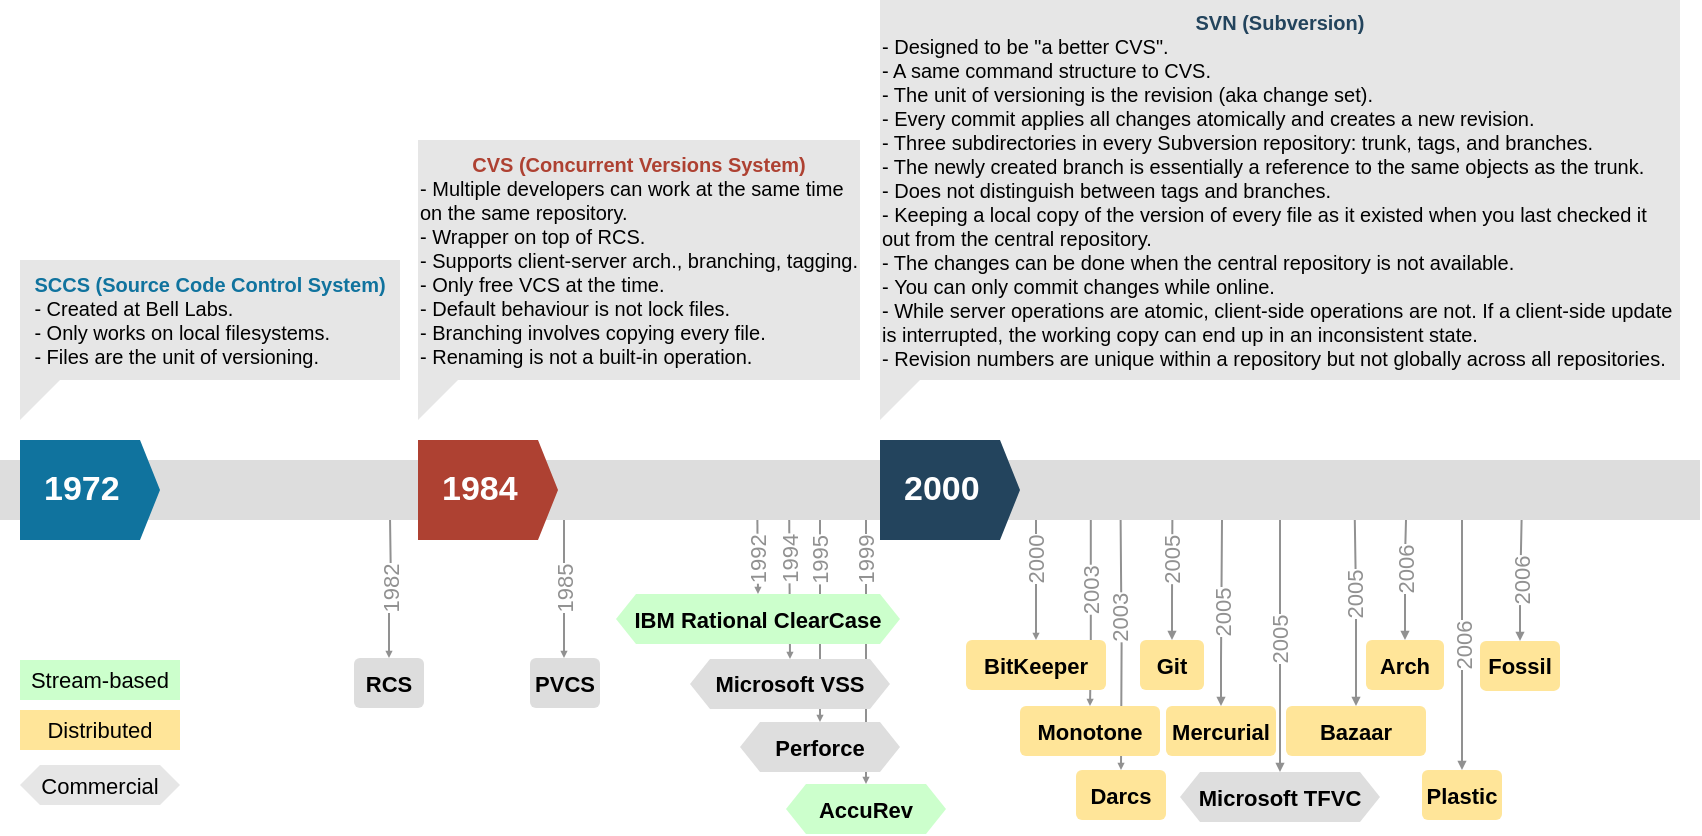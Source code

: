<mxfile version="16.5.1" type="device"><diagram id="IjE8HqAcL6E13feZMnLu" name="Page-2"><mxGraphModel dx="868" dy="530" grid="1" gridSize="10" guides="1" tooltips="1" connect="1" arrows="1" fold="1" page="1" pageScale="1" pageWidth="850" pageHeight="1100" math="0" shadow="0"><root><mxCell id="DAi1e-nHNm8KY0hQM4rs-0"/><mxCell id="DAi1e-nHNm8KY0hQM4rs-1" parent="DAi1e-nHNm8KY0hQM4rs-0"/><mxCell id="BOz5djBrKSokpnLPenV2-13" value="&lt;font color=&quot;#919191&quot;&gt;1985&lt;/font&gt;" style="edgeStyle=orthogonalEdgeStyle;rounded=0;orthogonalLoop=1;jettySize=auto;html=1;fontColor=#000000;endArrow=none;endFill=0;startArrow=block;startFill=1;endSize=2;startSize=1;horizontal=0;strokeColor=#919191;" parent="DAi1e-nHNm8KY0hQM4rs-1" source="BOz5djBrKSokpnLPenV2-11" edge="1"><mxGeometry relative="1" as="geometry"><mxPoint x="282" y="290" as="targetPoint"/></mxGeometry></mxCell><mxCell id="BOz5djBrKSokpnLPenV2-11" value="&lt;font style=&quot;font-size: 11px;&quot;&gt;&lt;font style=&quot;font-size: 11px;&quot;&gt;&lt;b style=&quot;font-size: 11px;&quot;&gt;PVCS&lt;/b&gt;&lt;/font&gt;&lt;br style=&quot;font-size: 11px;&quot;&gt;&lt;/font&gt;" style="rounded=1;strokeColor=none;fillColor=#DDDDDD;align=center;arcSize=12;verticalAlign=top;whiteSpace=wrap;html=1;fontSize=11;fontColor=#000000;" parent="DAi1e-nHNm8KY0hQM4rs-1" vertex="1"><mxGeometry x="265" y="359" width="35" height="25" as="geometry"/></mxCell><mxCell id="BOz5djBrKSokpnLPenV2-20" value="1995" style="edgeStyle=orthogonalEdgeStyle;rounded=0;orthogonalLoop=1;jettySize=auto;html=1;fontColor=#919191;endArrow=none;endFill=0;exitX=0.5;exitY=0;exitDx=0;exitDy=0;startArrow=block;startFill=1;startSize=1;horizontal=0;strokeColor=#919191;" parent="DAi1e-nHNm8KY0hQM4rs-1" source="BOz5djBrKSokpnLPenV2-19" edge="1"><mxGeometry x="0.604" relative="1" as="geometry"><mxPoint x="409" y="440" as="sourcePoint"/><mxPoint x="410" y="290" as="targetPoint"/><mxPoint as="offset"/></mxGeometry></mxCell><mxCell id="BOz5djBrKSokpnLPenV2-21" value="2000" style="edgeStyle=orthogonalEdgeStyle;rounded=0;orthogonalLoop=1;jettySize=auto;html=1;fontColor=#919191;endArrow=block;endFill=1;entryX=0.5;entryY=0;entryDx=0;entryDy=0;endSize=1;horizontal=0;strokeColor=#919191;" parent="DAi1e-nHNm8KY0hQM4rs-1" target="BOz5djBrKSokpnLPenV2-25" edge="1"><mxGeometry x="-0.311" relative="1" as="geometry"><mxPoint x="518" y="289" as="sourcePoint"/><mxPoint x="539" y="259.96" as="targetPoint"/><Array as="points"><mxPoint x="518" y="290"/><mxPoint x="518" y="290"/></Array><mxPoint as="offset"/></mxGeometry></mxCell><mxCell id="BOz5djBrKSokpnLPenV2-28" value="1999" style="edgeStyle=orthogonalEdgeStyle;rounded=0;orthogonalLoop=1;jettySize=auto;html=1;fontColor=#919191;endArrow=block;endFill=1;entryX=0.5;entryY=0;entryDx=0;entryDy=0;endSize=1;horizontal=0;startArrow=none;strokeColor=#919191;" parent="DAi1e-nHNm8KY0hQM4rs-1" target="BOz5djBrKSokpnLPenV2-23" edge="1"><mxGeometry x="-0.697" relative="1" as="geometry"><mxPoint x="433" y="290" as="sourcePoint"/><mxPoint x="541" y="249" as="targetPoint"/><Array as="points"><mxPoint x="433" y="290"/></Array><mxPoint as="offset"/></mxGeometry></mxCell><mxCell id="BOz5djBrKSokpnLPenV2-29" value="2005" style="edgeStyle=orthogonalEdgeStyle;rounded=0;orthogonalLoop=1;jettySize=auto;html=1;fontColor=#919191;endArrow=none;endFill=0;exitX=0.5;exitY=0;exitDx=0;exitDy=0;startArrow=block;startFill=1;endSize=2;startSize=2;horizontal=0;strokeColor=#919191;" parent="DAi1e-nHNm8KY0hQM4rs-1" source="BOz5djBrKSokpnLPenV2-33" edge="1"><mxGeometry relative="1" as="geometry"><mxPoint x="720" y="400.06" as="sourcePoint"/><mxPoint x="640" y="284" as="targetPoint"/><Array as="points"><mxPoint x="640" y="290"/><mxPoint x="640" y="290"/></Array></mxGeometry></mxCell><mxCell id="BOz5djBrKSokpnLPenV2-30" value="2005" style="edgeStyle=orthogonalEdgeStyle;rounded=0;orthogonalLoop=1;jettySize=auto;html=1;fontColor=#919191;endArrow=none;endFill=0;exitX=0.5;exitY=0;exitDx=0;exitDy=0;startArrow=block;startFill=1;endSize=2;startSize=2;horizontal=0;strokeColor=#919191;" parent="DAi1e-nHNm8KY0hQM4rs-1" source="BOz5djBrKSokpnLPenV2-34" target="BOz5djBrKSokpnLPenV2-0" edge="1"><mxGeometry relative="1" as="geometry"><mxPoint x="621" y="427" as="sourcePoint"/><mxPoint x="611" y="291" as="targetPoint"/><Array as="points"><mxPoint x="610" y="360"/><mxPoint x="611" y="360"/></Array></mxGeometry></mxCell><mxCell id="BOz5djBrKSokpnLPenV2-40" value="2003" style="edgeStyle=orthogonalEdgeStyle;rounded=0;orthogonalLoop=1;jettySize=auto;html=1;fontColor=#919191;endArrow=block;endFill=1;exitX=0.596;exitY=1.032;exitDx=0;exitDy=0;entryX=0.5;entryY=0;entryDx=0;entryDy=0;endSize=1;horizontal=0;exitPerimeter=0;strokeColor=#919191;" parent="DAi1e-nHNm8KY0hQM4rs-1" target="BOz5djBrKSokpnLPenV2-39" edge="1"><mxGeometry x="-0.217" relative="1" as="geometry"><mxPoint x="545.4" y="287.96" as="sourcePoint"/><mxPoint x="568" y="208.96" as="targetPoint"/><Array as="points"><mxPoint x="545" y="357"/><mxPoint x="545" y="357"/></Array><mxPoint as="offset"/></mxGeometry></mxCell><mxCell id="BOz5djBrKSokpnLPenV2-41" value="2003" style="edgeStyle=orthogonalEdgeStyle;rounded=0;orthogonalLoop=1;jettySize=auto;html=1;fontColor=#919191;endArrow=block;endFill=1;exitX=0.617;exitY=1.032;exitDx=0;exitDy=0;exitPerimeter=0;endSize=1;horizontal=0;entryX=0.5;entryY=0;entryDx=0;entryDy=0;strokeColor=#919191;" parent="DAi1e-nHNm8KY0hQM4rs-1" target="BOz5djBrKSokpnLPenV2-36" edge="1"><mxGeometry x="-0.198" relative="1" as="geometry"><mxPoint x="560.3" y="288.96" as="sourcePoint"/><mxPoint x="570" y="418" as="targetPoint"/><Array as="points"/><mxPoint as="offset"/></mxGeometry></mxCell><mxCell id="BOz5djBrKSokpnLPenV2-39" value="&lt;font style=&quot;font-size: 11px;&quot;&gt;&lt;font style=&quot;font-size: 11px;&quot;&gt;&lt;b style=&quot;font-size: 11px;&quot;&gt;Monotone&lt;/b&gt;&lt;/font&gt;&lt;br style=&quot;font-size: 11px;&quot;&gt;&lt;/font&gt;" style="rounded=1;strokeColor=none;fillColor=#FFE599;align=center;arcSize=12;verticalAlign=top;whiteSpace=wrap;html=1;fontSize=11;fontColor=#000000;" parent="DAi1e-nHNm8KY0hQM4rs-1" vertex="1"><mxGeometry x="510" y="383" width="70" height="25" as="geometry"/></mxCell><mxCell id="BOz5djBrKSokpnLPenV2-25" value="&lt;font style=&quot;font-size: 11px;&quot;&gt;&lt;font style=&quot;font-size: 11px;&quot;&gt;&lt;b style=&quot;font-size: 11px;&quot;&gt;BitKeeper&lt;/b&gt;&lt;/font&gt;&lt;br style=&quot;font-size: 11px;&quot;&gt;&lt;/font&gt;" style="rounded=1;strokeColor=none;fillColor=#FFE599;align=center;arcSize=12;verticalAlign=top;whiteSpace=wrap;html=1;fontSize=11;fontColor=#000000;gradientColor=none;" parent="DAi1e-nHNm8KY0hQM4rs-1" vertex="1"><mxGeometry x="483" y="350" width="70" height="25" as="geometry"/></mxCell><mxCell id="BOz5djBrKSokpnLPenV2-23" value="&lt;b style=&quot;color: rgb(0, 0, 0); font-family: helvetica; font-size: 11px; font-style: normal; letter-spacing: normal; text-align: center; text-indent: 0px; text-transform: none; word-spacing: 0px;&quot;&gt;AccuRev&lt;/b&gt;" style="shape=hexagon;perimeter=hexagonPerimeter2;whiteSpace=wrap;html=1;fixedSize=1;strokeColor=none;fillColor=#CCFFCC;size=10;fontSize=11;" parent="DAi1e-nHNm8KY0hQM4rs-1" vertex="1"><mxGeometry x="393" y="422" width="80" height="25" as="geometry"/></mxCell><mxCell id="BOz5djBrKSokpnLPenV2-42" value="2006" style="edgeStyle=orthogonalEdgeStyle;rounded=0;orthogonalLoop=1;jettySize=auto;html=1;fontColor=#919191;endArrow=none;endFill=0;exitX=0.5;exitY=0;exitDx=0;exitDy=0;entryX=0.8;entryY=1.053;entryDx=0;entryDy=0;entryPerimeter=0;startArrow=block;startFill=1;endSize=2;startSize=2;horizontal=0;strokeColor=#919191;" parent="DAi1e-nHNm8KY0hQM4rs-1" source="BOz5djBrKSokpnLPenV2-37" edge="1"><mxGeometry relative="1" as="geometry"><mxPoint x="760" y="436.06" as="sourcePoint"/><mxPoint x="731" y="289.59" as="targetPoint"/><Array as="points"/></mxGeometry></mxCell><mxCell id="BOz5djBrKSokpnLPenV2-43" value="2006" style="edgeStyle=orthogonalEdgeStyle;rounded=0;orthogonalLoop=1;jettySize=auto;html=1;fontColor=#919191;endArrow=none;endFill=0;exitX=0.5;exitY=0;exitDx=0;exitDy=0;entryX=0.862;entryY=1.052;entryDx=0;entryDy=0;entryPerimeter=0;startArrow=block;startFill=1;endSize=2;startSize=2;horizontal=0;strokeColor=#919191;" parent="DAi1e-nHNm8KY0hQM4rs-1" source="BOz5djBrKSokpnLPenV2-38" edge="1"><mxGeometry relative="1" as="geometry"><mxPoint x="743" y="466.5" as="sourcePoint"/><mxPoint x="760.8" y="290.0" as="targetPoint"/><Array as="points"><mxPoint x="760" y="328.44"/><mxPoint x="761" y="328.44"/></Array></mxGeometry></mxCell><mxCell id="BOz5djBrKSokpnLPenV2-35" value="&lt;font style=&quot;font-size: 11px;&quot;&gt;&lt;font style=&quot;font-size: 11px;&quot;&gt;&lt;b style=&quot;font-size: 11px;&quot;&gt;Bazaar&lt;/b&gt;&lt;/font&gt;&lt;br style=&quot;font-size: 11px;&quot;&gt;&lt;/font&gt;" style="rounded=1;strokeColor=none;fillColor=#FFE599;align=center;arcSize=12;verticalAlign=top;whiteSpace=wrap;html=1;fontSize=11;fontColor=#000000;" parent="DAi1e-nHNm8KY0hQM4rs-1" vertex="1"><mxGeometry x="643" y="383" width="70" height="25" as="geometry"/></mxCell><mxCell id="BOz5djBrKSokpnLPenV2-37" value="&lt;font style=&quot;font-size: 11px;&quot;&gt;&lt;font style=&quot;font-size: 11px;&quot;&gt;&lt;b style=&quot;font-size: 11px;&quot;&gt;Plastic&lt;/b&gt;&lt;/font&gt;&lt;br style=&quot;font-size: 11px;&quot;&gt;&lt;/font&gt;" style="rounded=1;strokeColor=none;fillColor=#FFE599;align=center;arcSize=12;verticalAlign=top;whiteSpace=wrap;html=1;fontSize=11;fontColor=#000000;" parent="DAi1e-nHNm8KY0hQM4rs-1" vertex="1"><mxGeometry x="711" y="415" width="40" height="25" as="geometry"/></mxCell><mxCell id="BOz5djBrKSokpnLPenV2-38" value="&lt;font style=&quot;font-size: 11px;&quot;&gt;&lt;font style=&quot;font-size: 11px;&quot;&gt;&lt;b style=&quot;font-size: 11px;&quot;&gt;Fossil&lt;/b&gt;&lt;/font&gt;&lt;br style=&quot;font-size: 11px;&quot;&gt;&lt;/font&gt;" style="rounded=1;strokeColor=none;fillColor=#FFE599;align=center;arcSize=12;verticalAlign=top;whiteSpace=wrap;html=1;fontSize=11;fontColor=#000000;" parent="DAi1e-nHNm8KY0hQM4rs-1" vertex="1"><mxGeometry x="740" y="350.44" width="40" height="25" as="geometry"/></mxCell><mxCell id="BOz5djBrKSokpnLPenV2-45" value="&lt;font color=&quot;#919191&quot;&gt;1982&lt;/font&gt;" style="edgeStyle=orthogonalEdgeStyle;rounded=0;orthogonalLoop=1;jettySize=auto;html=1;fontColor=#000000;endArrow=none;endFill=0;startArrow=block;startFill=1;endSize=2;startSize=1;horizontal=0;strokeColor=#919191;exitX=0.5;exitY=0;exitDx=0;exitDy=0;" parent="DAi1e-nHNm8KY0hQM4rs-1" source="BOz5djBrKSokpnLPenV2-46" edge="1"><mxGeometry relative="1" as="geometry"><mxPoint x="195" y="288.25" as="targetPoint"/><mxPoint x="195" y="359" as="sourcePoint"/></mxGeometry></mxCell><mxCell id="BOz5djBrKSokpnLPenV2-46" value="&lt;font style=&quot;font-size: 11px;&quot;&gt;&lt;font style=&quot;font-size: 11px;&quot;&gt;&lt;b style=&quot;font-size: 11px;&quot;&gt;RCS&lt;/b&gt;&lt;/font&gt;&lt;br style=&quot;font-size: 11px;&quot;&gt;&lt;/font&gt;" style="rounded=1;strokeColor=none;fillColor=#DDDDDD;align=center;arcSize=12;verticalAlign=top;whiteSpace=wrap;html=1;fontSize=11;fontColor=#000000;" parent="DAi1e-nHNm8KY0hQM4rs-1" vertex="1"><mxGeometry x="177" y="359" width="35" height="25" as="geometry"/></mxCell><mxCell id="BOz5djBrKSokpnLPenV2-47" value="2005" style="edgeStyle=orthogonalEdgeStyle;rounded=0;orthogonalLoop=1;jettySize=auto;html=1;fontColor=#919191;endArrow=none;endFill=0;exitX=0.5;exitY=0;exitDx=0;exitDy=0;startArrow=block;startFill=1;endSize=2;startSize=2;horizontal=0;entryX=0.918;entryY=0.996;entryDx=0;entryDy=0;entryPerimeter=0;strokeColor=#919191;" parent="DAi1e-nHNm8KY0hQM4rs-1" source="BOz5djBrKSokpnLPenV2-35" edge="1"><mxGeometry relative="1" as="geometry"><mxPoint x="679" y="420.56" as="sourcePoint"/><mxPoint x="677.12" y="272.44" as="targetPoint"/><Array as="points"/></mxGeometry></mxCell><mxCell id="BOz5djBrKSokpnLPenV2-48" value="&lt;b style=&quot;color: rgb(0, 0, 0); font-family: helvetica; font-size: 11px; font-style: normal; letter-spacing: normal; text-align: center; text-indent: 0px; text-transform: none; word-spacing: 0px;&quot;&gt;Microsoft VSS&lt;/b&gt;" style="shape=hexagon;perimeter=hexagonPerimeter2;whiteSpace=wrap;html=1;fixedSize=1;strokeColor=none;fillColor=#DEDEDE;size=10;fontSize=11;" parent="DAi1e-nHNm8KY0hQM4rs-1" vertex="1"><mxGeometry x="345" y="359.5" width="100" height="25" as="geometry"/></mxCell><mxCell id="BOz5djBrKSokpnLPenV2-34" value="&lt;font style=&quot;font-size: 11px;&quot;&gt;&lt;font style=&quot;font-size: 11px;&quot;&gt;&lt;b style=&quot;font-size: 11px;&quot;&gt;Mercurial&lt;/b&gt;&lt;/font&gt;&lt;br style=&quot;font-size: 11px;&quot;&gt;&lt;/font&gt;" style="rounded=1;strokeColor=none;fillColor=#FFE599;align=center;arcSize=12;verticalAlign=top;whiteSpace=wrap;html=1;fontSize=11;fontColor=#000000;" parent="DAi1e-nHNm8KY0hQM4rs-1" vertex="1"><mxGeometry x="583" y="383" width="55" height="25" as="geometry"/></mxCell><mxCell id="BOz5djBrKSokpnLPenV2-33" value="&lt;font face=&quot;helvetica&quot;&gt;&lt;b&gt;Microsoft TFVC&lt;/b&gt;&lt;/font&gt;" style="shape=hexagon;perimeter=hexagonPerimeter2;whiteSpace=wrap;html=1;fixedSize=1;strokeColor=none;fillColor=#DEDEDE;size=10;fontSize=11;" parent="DAi1e-nHNm8KY0hQM4rs-1" vertex="1"><mxGeometry x="590" y="416" width="100" height="25" as="geometry"/></mxCell><mxCell id="BOz5djBrKSokpnLPenV2-19" value="&lt;b style=&quot;color: rgb(0, 0, 0); font-family: helvetica; font-size: 11px; font-style: normal; letter-spacing: normal; text-align: center; text-indent: 0px; text-transform: none; word-spacing: 0px;&quot;&gt;Perforce&lt;/b&gt;" style="shape=hexagon;perimeter=hexagonPerimeter2;whiteSpace=wrap;html=1;fixedSize=1;strokeColor=none;fillColor=#DEDEDE;size=10;fontSize=11;" parent="DAi1e-nHNm8KY0hQM4rs-1" vertex="1"><mxGeometry x="370" y="391" width="80" height="25" as="geometry"/></mxCell><mxCell id="BOz5djBrKSokpnLPenV2-50" value="&lt;font style=&quot;font-size: 11px&quot;&gt;&lt;font style=&quot;font-size: 11px&quot;&gt;&lt;b style=&quot;font-size: 11px&quot;&gt;Git&lt;/b&gt;&lt;/font&gt;&lt;br style=&quot;font-size: 11px&quot;&gt;&lt;/font&gt;" style="rounded=1;strokeColor=none;fillColor=#FFE599;align=center;arcSize=12;verticalAlign=top;whiteSpace=wrap;html=1;fontSize=11;fontColor=#000000;" parent="DAi1e-nHNm8KY0hQM4rs-1" vertex="1"><mxGeometry x="570" y="350" width="32" height="25" as="geometry"/></mxCell><mxCell id="BOz5djBrKSokpnLPenV2-51" value="2005" style="edgeStyle=orthogonalEdgeStyle;rounded=0;orthogonalLoop=1;jettySize=auto;html=1;fontColor=#919191;endArrow=none;endFill=0;startArrow=block;startFill=1;endSize=2;startSize=2;horizontal=0;strokeColor=#919191;entryX=0.638;entryY=0.986;entryDx=0;entryDy=0;entryPerimeter=0;exitX=0.5;exitY=0;exitDx=0;exitDy=0;" parent="DAi1e-nHNm8KY0hQM4rs-1" source="BOz5djBrKSokpnLPenV2-50" edge="1"><mxGeometry x="0.261" relative="1" as="geometry"><mxPoint x="680" y="300" as="sourcePoint"/><mxPoint x="586.2" y="286.58" as="targetPoint"/><Array as="points"><mxPoint x="586" y="330"/><mxPoint x="586" y="330"/></Array><mxPoint as="offset"/></mxGeometry></mxCell><mxCell id="TyWLQ99rij-V6UpW-d8_-1" value="&lt;font style=&quot;font-size: 11px&quot;&gt;&lt;font style=&quot;font-size: 11px&quot;&gt;&lt;b style=&quot;font-size: 11px&quot;&gt;Arch&lt;/b&gt;&lt;/font&gt;&lt;br style=&quot;font-size: 11px&quot;&gt;&lt;/font&gt;" style="rounded=1;strokeColor=none;fillColor=#FFE599;align=center;arcSize=12;verticalAlign=top;whiteSpace=wrap;html=1;fontSize=11;fontColor=#000000;" parent="DAi1e-nHNm8KY0hQM4rs-1" vertex="1"><mxGeometry x="683" y="350" width="39" height="25" as="geometry"/></mxCell><mxCell id="TyWLQ99rij-V6UpW-d8_-2" value="2006" style="edgeStyle=orthogonalEdgeStyle;rounded=0;orthogonalLoop=1;jettySize=auto;html=1;fontColor=#919191;endArrow=none;endFill=0;exitX=0.5;exitY=0;exitDx=0;exitDy=0;startArrow=block;startFill=1;endSize=2;startSize=2;horizontal=0;strokeColor=#919191;" parent="DAi1e-nHNm8KY0hQM4rs-1" source="TyWLQ99rij-V6UpW-d8_-1" edge="1"><mxGeometry relative="1" as="geometry"><mxPoint x="678.68" y="450.205" as="sourcePoint"/><mxPoint x="703" y="282" as="targetPoint"/><Array as="points"><mxPoint x="703" y="309"/><mxPoint x="703" y="309"/><mxPoint x="703" y="290"/></Array></mxGeometry></mxCell><mxCell id="TyWLQ99rij-V6UpW-d8_-13" value="&lt;font style=&quot;font-size: 11px&quot;&gt;1994&lt;/font&gt;" style="endArrow=block;html=1;rounded=0;fontSize=10;fontColor=#919191;strokeColor=#919191;exitX=0.424;exitY=1.015;exitDx=0;exitDy=0;exitPerimeter=0;entryX=0.5;entryY=0;entryDx=0;entryDy=0;horizontal=0;endFill=1;startSize=3;endSize=1;" parent="DAi1e-nHNm8KY0hQM4rs-1" target="BOz5djBrKSokpnLPenV2-48" edge="1"><mxGeometry x="-0.393" width="50" height="50" relative="1" as="geometry"><mxPoint x="394.6" y="288.45" as="sourcePoint"/><mxPoint x="443" y="318" as="targetPoint"/><mxPoint as="offset"/></mxGeometry></mxCell><mxCell id="BOz5djBrKSokpnLPenV2-14" value="1992" style="edgeStyle=orthogonalEdgeStyle;rounded=0;orthogonalLoop=1;jettySize=auto;html=1;fontColor=#919191;endArrow=none;endFill=0;entryX=0.577;entryY=1.022;entryDx=0;entryDy=0;entryPerimeter=0;exitX=0.5;exitY=0;exitDx=0;exitDy=0;startArrow=block;startFill=1;startSize=1;horizontal=0;strokeColor=#919191;" parent="DAi1e-nHNm8KY0hQM4rs-1" source="BOz5djBrKSokpnLPenV2-17" edge="1"><mxGeometry x="-0.089" relative="1" as="geometry"><mxPoint x="379" y="399" as="sourcePoint"/><mxPoint x="378.68" y="289.66" as="targetPoint"/><mxPoint as="offset"/></mxGeometry></mxCell><mxCell id="BOz5djBrKSokpnLPenV2-17" value="&lt;b style=&quot;color: rgb(0, 0, 0); font-family: helvetica; font-size: 11px; font-style: normal; letter-spacing: normal; text-align: center; text-indent: 0px; text-transform: none; word-spacing: 0px;&quot;&gt;IBM Rational ClearCase&lt;/b&gt;" style="shape=hexagon;perimeter=hexagonPerimeter2;whiteSpace=wrap;html=1;fixedSize=1;strokeColor=none;fillColor=#CCFFCC;size=10;fontSize=11;gradientColor=none;" parent="DAi1e-nHNm8KY0hQM4rs-1" vertex="1"><mxGeometry x="308" y="327" width="142" height="25" as="geometry"/></mxCell><mxCell id="BOz5djBrKSokpnLPenV2-36" value="&lt;font style=&quot;font-size: 11px;&quot;&gt;&lt;font style=&quot;font-size: 11px;&quot;&gt;&lt;b style=&quot;font-size: 11px;&quot;&gt;Darcs&lt;/b&gt;&lt;/font&gt;&lt;br style=&quot;font-size: 11px;&quot;&gt;&lt;/font&gt;" style="rounded=1;strokeColor=none;fillColor=#FFE599;align=center;arcSize=12;verticalAlign=top;whiteSpace=wrap;html=1;fontSize=11;fontColor=#000000;" parent="DAi1e-nHNm8KY0hQM4rs-1" vertex="1"><mxGeometry x="538" y="415" width="45" height="25" as="geometry"/></mxCell><mxCell id="TyWLQ99rij-V6UpW-d8_-19" value="Stream-based" style="rounded=0;whiteSpace=wrap;html=1;fontSize=11;fontColor=#000000;fillColor=#CCFFCC;gradientColor=none;strokeColor=none;" parent="DAi1e-nHNm8KY0hQM4rs-1" vertex="1"><mxGeometry x="10" y="360" width="80" height="20" as="geometry"/></mxCell><mxCell id="TyWLQ99rij-V6UpW-d8_-20" value="Distributed" style="rounded=0;whiteSpace=wrap;html=1;fontSize=11;fontColor=#000000;fillColor=#FFE599;gradientColor=none;strokeColor=none;" parent="DAi1e-nHNm8KY0hQM4rs-1" vertex="1"><mxGeometry x="10" y="385" width="80" height="20" as="geometry"/></mxCell><mxCell id="TyWLQ99rij-V6UpW-d8_-22" value="Commercial" style="shape=hexagon;perimeter=hexagonPerimeter2;whiteSpace=wrap;html=1;fixedSize=1;fontSize=11;fontColor=#000000;fillColor=#E6E6E6;gradientColor=none;size=10;strokeColor=none;" parent="DAi1e-nHNm8KY0hQM4rs-1" vertex="1"><mxGeometry x="10" y="412.5" width="80" height="20" as="geometry"/></mxCell><mxCell id="TyWLQ99rij-V6UpW-d8_-23" value="&lt;font color=&quot;#10739E&quot; style=&quot;font-size: 10px&quot;&gt;&lt;b&gt;SCCS (Source Code Control System)&lt;/b&gt;&lt;/font&gt;&lt;br style=&quot;font-size: 10px&quot;&gt;&lt;div style=&quot;font-size: 10px ; text-align: left&quot;&gt;- Created at Bell Labs.&lt;/div&gt;&lt;span style=&quot;font-size: 10px&quot;&gt;&lt;div style=&quot;text-align: left&quot;&gt;- Only works on local filesystems.&lt;/div&gt;&lt;/span&gt;&lt;div style=&quot;font-size: 10px ; text-align: left&quot;&gt;- Files are the unit of versioning.&lt;/div&gt;" style="shape=callout;whiteSpace=wrap;html=1;perimeter=calloutPerimeter;fontSize=11;fontColor=#000000;fillColor=#E6E6E6;gradientColor=none;size=20;position=0;position2=0;strokeColor=none;" parent="DAi1e-nHNm8KY0hQM4rs-1" vertex="1"><mxGeometry x="10" y="160" width="190" height="80" as="geometry"/></mxCell><mxCell id="TyWLQ99rij-V6UpW-d8_-24" value="&lt;font color=&quot;#AE4132&quot; style=&quot;font-size: 10px&quot;&gt;&lt;b&gt;CVS (Concurrent Versions System)&lt;/b&gt;&lt;/font&gt;&lt;font style=&quot;font-size: 10px&quot;&gt;&lt;br&gt;&lt;div style=&quot;text-align: left&quot;&gt;- Multiple developers can work at the same time on the same repository.&lt;/div&gt;&lt;/font&gt;&lt;span style=&quot;font-size: 10px&quot;&gt;&lt;div style=&quot;text-align: left&quot;&gt;- Wrapper on top of RCS.&lt;/div&gt;&lt;/span&gt;&lt;span style=&quot;font-size: 10px&quot;&gt;&lt;div style=&quot;text-align: left&quot;&gt;- Supports client-server arch., branching, tagging.&lt;/div&gt;&lt;/span&gt;&lt;font style=&quot;font-size: 10px&quot;&gt;&lt;div style=&quot;text-align: left&quot;&gt;- Only free VCS at the time.&lt;/div&gt;&lt;div style=&quot;text-align: left&quot;&gt;- Default behaviour is not lock files.&lt;/div&gt;&lt;div style=&quot;text-align: left&quot;&gt;- Branching involves copying every file.&lt;/div&gt;&lt;div style=&quot;text-align: left&quot;&gt;- Renaming is not a built-in operation.&lt;/div&gt;&lt;/font&gt;" style="shape=callout;whiteSpace=wrap;html=1;perimeter=calloutPerimeter;fontSize=11;fontColor=#000000;fillColor=#E6E6E6;gradientColor=none;size=20;position=0;position2=0;strokeColor=none;" parent="DAi1e-nHNm8KY0hQM4rs-1" vertex="1"><mxGeometry x="209" y="100" width="221" height="140" as="geometry"/></mxCell><mxCell id="TyWLQ99rij-V6UpW-d8_-25" value="&lt;font style=&quot;font-size: 10px&quot;&gt;&lt;font color=&quot;#23445D&quot;&gt;&lt;b&gt;SVN (Subversion)&lt;/b&gt;&lt;/font&gt;&lt;br&gt;&lt;div style=&quot;text-align: left&quot;&gt;- Designed to be &quot;a better CVS&quot;.&lt;/div&gt;&lt;div style=&quot;text-align: left&quot;&gt;- A same command structure to CVS.&lt;/div&gt;&lt;div style=&quot;text-align: left&quot;&gt;- The unit&amp;nbsp;of versioning is the revision (aka change set).&lt;/div&gt;&lt;div style=&quot;text-align: left&quot;&gt;- Every&amp;nbsp;&lt;span&gt;commit applies all changes atomically and creates a new revision.&lt;/span&gt;&lt;/div&gt;&lt;div style=&quot;text-align: left&quot;&gt;- Three subdirectories in every&amp;nbsp;Subversion repository: trunk, tags, and branches.&lt;/div&gt;&lt;div&gt;&lt;div style=&quot;text-align: left&quot;&gt;- The newly created branch is essentially a reference to the same objects as the trunk.&lt;/div&gt;&lt;/div&gt;&lt;/font&gt;&lt;div style=&quot;font-size: 10px ; text-align: left&quot;&gt;- Does not distinguish between tags and branches.&lt;/div&gt;&lt;div style=&quot;font-size: 10px ; text-align: left&quot;&gt;- Keeping a local copy of the version of&amp;nbsp;&lt;span&gt;every ﬁle as it existed when you last checked it out from the central repository.&lt;/span&gt;&lt;/div&gt;&lt;div style=&quot;font-size: 10px ; text-align: left&quot;&gt;&lt;span&gt;- The changes can be done when the central repository is not available.&lt;/span&gt;&lt;br&gt;&lt;/div&gt;&lt;div style=&quot;font-size: 10px ; text-align: left&quot;&gt;-&amp;nbsp;You can only commit changes while online.&lt;/div&gt;&lt;div style=&quot;font-size: 10px&quot;&gt;&lt;div style=&quot;text-align: left&quot;&gt;- While server operations are atomic, client-side operations are not. If a client-side update is interrupted, the working copy can end up in an inconsistent&amp;nbsp;state.&lt;/div&gt;&lt;/div&gt;&lt;div style=&quot;font-size: 10px ; text-align: left&quot;&gt;-&amp;nbsp;&lt;span&gt;Revision numbers are unique within a repository but not globally across all repositories.&lt;/span&gt;&lt;/div&gt;" style="shape=callout;whiteSpace=wrap;html=1;perimeter=calloutPerimeter;fontSize=11;fontColor=#000000;fillColor=#E6E6E6;gradientColor=none;size=20;position=0;position2=0;strokeColor=none;" parent="DAi1e-nHNm8KY0hQM4rs-1" vertex="1"><mxGeometry x="440" y="30" width="400" height="210" as="geometry"/></mxCell><mxCell id="BOz5djBrKSokpnLPenV2-0" value="" style="fillColor=#dddddd;rounded=0;strokeColor=none;" parent="DAi1e-nHNm8KY0hQM4rs-1" vertex="1"><mxGeometry y="260" width="850" height="30" as="geometry"/></mxCell><mxCell id="BOz5djBrKSokpnLPenV2-1" value="1972" style="shape=mxgraph.infographic.ribbonSimple;notch1=0;notch2=10;notch=0;html=1;fillColor=#10739E;strokeColor=none;shadow=0;fontSize=17;fontColor=#FFFFFF;align=left;spacingLeft=10;fontStyle=1;" parent="DAi1e-nHNm8KY0hQM4rs-1" vertex="1"><mxGeometry x="10" y="250" width="70" height="50" as="geometry"/></mxCell><mxCell id="BOz5djBrKSokpnLPenV2-3" value="1984" style="shape=mxgraph.infographic.ribbonSimple;notch1=0;notch2=10;notch=0;html=1;fillColor=#AE4132;strokeColor=none;shadow=0;fontSize=17;fontColor=#FFFFFF;align=left;spacingLeft=10;fontStyle=1;" parent="DAi1e-nHNm8KY0hQM4rs-1" vertex="1"><mxGeometry x="209" y="250" width="70" height="50" as="geometry"/></mxCell><mxCell id="BOz5djBrKSokpnLPenV2-4" value="2000" style="shape=mxgraph.infographic.ribbonSimple;notch1=0;notch2=10;notch=0;html=1;fillColor=#23445D;strokeColor=none;shadow=0;fontSize=17;fontColor=#FFFFFF;align=left;spacingLeft=10;fontStyle=1;" parent="DAi1e-nHNm8KY0hQM4rs-1" vertex="1"><mxGeometry x="440" y="250" width="70" height="50" as="geometry"/></mxCell></root></mxGraphModel></diagram></mxfile>
